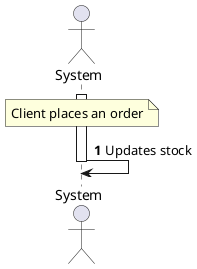 @startuml
autonumber
actor "System" as SYS

activate SYS

note over SYS
Client places an order
end note

SYS -> SYS : Updates stock

deactivate SYS
@enduml

